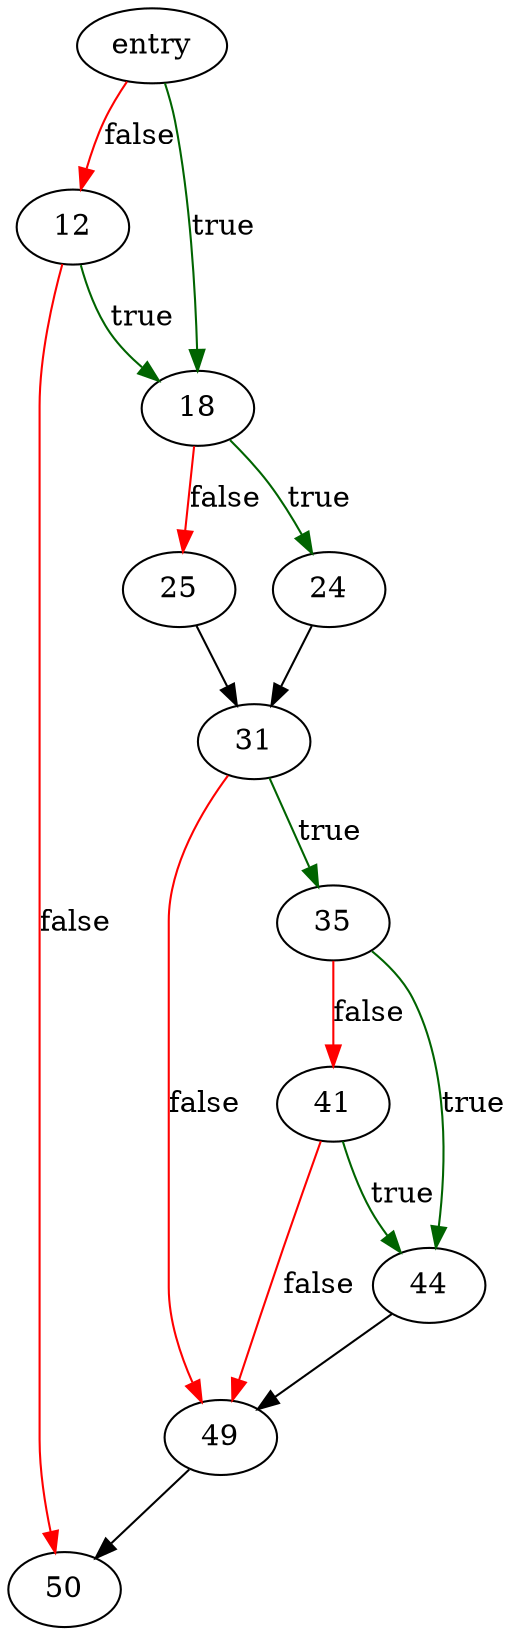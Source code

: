 digraph "pagerLockDb" {
	// Node definitions.
	2 [label=entry];
	12;
	18;
	24;
	25;
	31;
	35;
	41;
	44;
	49;
	50;

	// Edge definitions.
	2 -> 12 [
		color=red
		label=false
	];
	2 -> 18 [
		color=darkgreen
		label=true
	];
	12 -> 18 [
		color=darkgreen
		label=true
	];
	12 -> 50 [
		color=red
		label=false
	];
	18 -> 24 [
		color=darkgreen
		label=true
	];
	18 -> 25 [
		color=red
		label=false
	];
	24 -> 31;
	25 -> 31;
	31 -> 35 [
		color=darkgreen
		label=true
	];
	31 -> 49 [
		color=red
		label=false
	];
	35 -> 41 [
		color=red
		label=false
	];
	35 -> 44 [
		color=darkgreen
		label=true
	];
	41 -> 44 [
		color=darkgreen
		label=true
	];
	41 -> 49 [
		color=red
		label=false
	];
	44 -> 49;
	49 -> 50;
}